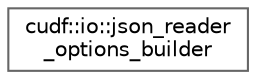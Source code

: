 digraph "类继承关系图"
{
 // LATEX_PDF_SIZE
  bgcolor="transparent";
  edge [fontname=Helvetica,fontsize=10,labelfontname=Helvetica,labelfontsize=10];
  node [fontname=Helvetica,fontsize=10,shape=box,height=0.2,width=0.4];
  rankdir="LR";
  Node0 [id="Node000000",label="cudf::io::json_reader\l_options_builder",height=0.2,width=0.4,color="grey40", fillcolor="white", style="filled",URL="$classcudf_1_1io_1_1json__reader__options__builder.html",tooltip="Builds settings to use for read_json()."];
}
